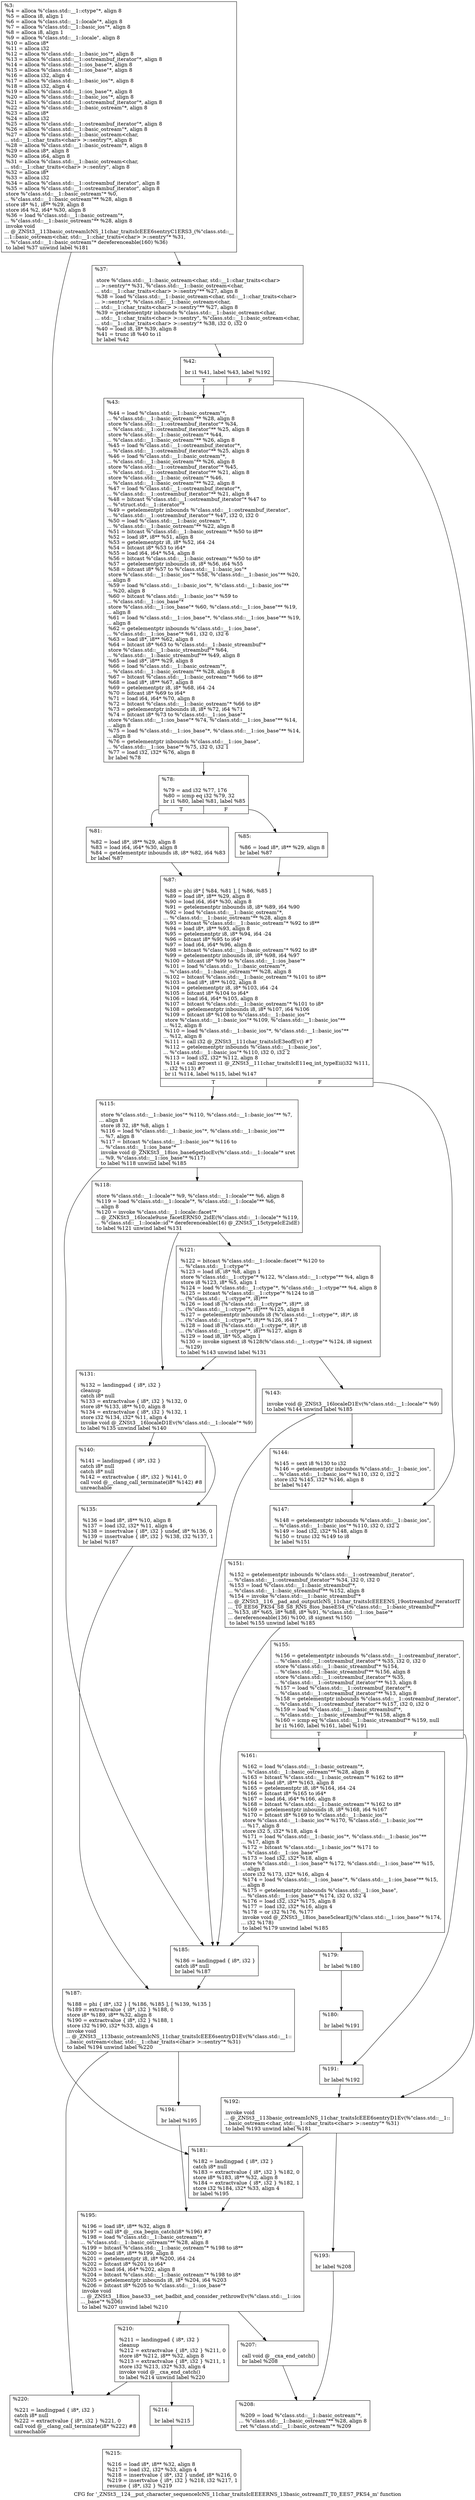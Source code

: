 digraph "CFG for '_ZNSt3__124__put_character_sequenceIcNS_11char_traitsIcEEEERNS_13basic_ostreamIT_T0_EES7_PKS4_m' function" {
	label="CFG for '_ZNSt3__124__put_character_sequenceIcNS_11char_traitsIcEEEERNS_13basic_ostreamIT_T0_EES7_PKS4_m' function";

	Node0x7ffe5bd10d10 [shape=record,label="{%3:\l  %4 = alloca %\"class.std::__1::ctype\"*, align 8\l  %5 = alloca i8, align 1\l  %6 = alloca %\"class.std::__1::locale\"*, align 8\l  %7 = alloca %\"class.std::__1::basic_ios\"*, align 8\l  %8 = alloca i8, align 1\l  %9 = alloca %\"class.std::__1::locale\", align 8\l  %10 = alloca i8*\l  %11 = alloca i32\l  %12 = alloca %\"class.std::__1::basic_ios\"*, align 8\l  %13 = alloca %\"class.std::__1::ostreambuf_iterator\"*, align 8\l  %14 = alloca %\"class.std::__1::ios_base\"*, align 8\l  %15 = alloca %\"class.std::__1::ios_base\"*, align 8\l  %16 = alloca i32, align 4\l  %17 = alloca %\"class.std::__1::basic_ios\"*, align 8\l  %18 = alloca i32, align 4\l  %19 = alloca %\"class.std::__1::ios_base\"*, align 8\l  %20 = alloca %\"class.std::__1::basic_ios\"*, align 8\l  %21 = alloca %\"class.std::__1::ostreambuf_iterator\"*, align 8\l  %22 = alloca %\"class.std::__1::basic_ostream\"*, align 8\l  %23 = alloca i8*\l  %24 = alloca i32\l  %25 = alloca %\"class.std::__1::ostreambuf_iterator\"*, align 8\l  %26 = alloca %\"class.std::__1::basic_ostream\"*, align 8\l  %27 = alloca %\"class.std::__1::basic_ostream\<char,\l... std::__1::char_traits\<char\> \>::sentry\"*, align 8\l  %28 = alloca %\"class.std::__1::basic_ostream\"*, align 8\l  %29 = alloca i8*, align 8\l  %30 = alloca i64, align 8\l  %31 = alloca %\"class.std::__1::basic_ostream\<char,\l... std::__1::char_traits\<char\> \>::sentry\", align 8\l  %32 = alloca i8*\l  %33 = alloca i32\l  %34 = alloca %\"class.std::__1::ostreambuf_iterator\", align 8\l  %35 = alloca %\"class.std::__1::ostreambuf_iterator\", align 8\l  store %\"class.std::__1::basic_ostream\"* %0,\l... %\"class.std::__1::basic_ostream\"** %28, align 8\l  store i8* %1, i8** %29, align 8\l  store i64 %2, i64* %30, align 8\l  %36 = load %\"class.std::__1::basic_ostream\"*,\l... %\"class.std::__1::basic_ostream\"** %28, align 8\l  invoke void\l... @_ZNSt3__113basic_ostreamIcNS_11char_traitsIcEEE6sentryC1ERS3_(%\"class.std::__\l...1::basic_ostream\<char, std::__1::char_traits\<char\> \>::sentry\"* %31,\l... %\"class.std::__1::basic_ostream\"* dereferenceable(160) %36)\l          to label %37 unwind label %181\l}"];
	Node0x7ffe5bd10d10 -> Node0x7ffe5bd10d50;
	Node0x7ffe5bd10d10 -> Node0x7ffe5bd11290;
	Node0x7ffe5bd10d50 [shape=record,label="{%37:\l\l  store %\"class.std::__1::basic_ostream\<char, std::__1::char_traits\<char\>\l... \>::sentry\"* %31, %\"class.std::__1::basic_ostream\<char,\l... std::__1::char_traits\<char\> \>::sentry\"** %27, align 8\l  %38 = load %\"class.std::__1::basic_ostream\<char, std::__1::char_traits\<char\>\l... \>::sentry\"*, %\"class.std::__1::basic_ostream\<char,\l... std::__1::char_traits\<char\> \>::sentry\"** %27, align 8\l  %39 = getelementptr inbounds %\"class.std::__1::basic_ostream\<char,\l... std::__1::char_traits\<char\> \>::sentry\", %\"class.std::__1::basic_ostream\<char,\l... std::__1::char_traits\<char\> \>::sentry\"* %38, i32 0, i32 0\l  %40 = load i8, i8* %39, align 8\l  %41 = trunc i8 %40 to i1\l  br label %42\l}"];
	Node0x7ffe5bd10d50 -> Node0x7ffe5bd10d90;
	Node0x7ffe5bd10d90 [shape=record,label="{%42:\l\l  br i1 %41, label %43, label %192\l|{<s0>T|<s1>F}}"];
	Node0x7ffe5bd10d90:s0 -> Node0x7ffe5bd10dd0;
	Node0x7ffe5bd10d90:s1 -> Node0x7ffe5bd11390;
	Node0x7ffe5bd10dd0 [shape=record,label="{%43:\l\l  %44 = load %\"class.std::__1::basic_ostream\"*,\l... %\"class.std::__1::basic_ostream\"** %28, align 8\l  store %\"class.std::__1::ostreambuf_iterator\"* %34,\l... %\"class.std::__1::ostreambuf_iterator\"** %25, align 8\l  store %\"class.std::__1::basic_ostream\"* %44,\l... %\"class.std::__1::basic_ostream\"** %26, align 8\l  %45 = load %\"class.std::__1::ostreambuf_iterator\"*,\l... %\"class.std::__1::ostreambuf_iterator\"** %25, align 8\l  %46 = load %\"class.std::__1::basic_ostream\"*,\l... %\"class.std::__1::basic_ostream\"** %26, align 8\l  store %\"class.std::__1::ostreambuf_iterator\"* %45,\l... %\"class.std::__1::ostreambuf_iterator\"** %21, align 8\l  store %\"class.std::__1::basic_ostream\"* %46,\l... %\"class.std::__1::basic_ostream\"** %22, align 8\l  %47 = load %\"class.std::__1::ostreambuf_iterator\"*,\l... %\"class.std::__1::ostreambuf_iterator\"** %21, align 8\l  %48 = bitcast %\"class.std::__1::ostreambuf_iterator\"* %47 to\l... %\"struct.std::__1::iterator\"*\l  %49 = getelementptr inbounds %\"class.std::__1::ostreambuf_iterator\",\l... %\"class.std::__1::ostreambuf_iterator\"* %47, i32 0, i32 0\l  %50 = load %\"class.std::__1::basic_ostream\"*,\l... %\"class.std::__1::basic_ostream\"** %22, align 8\l  %51 = bitcast %\"class.std::__1::basic_ostream\"* %50 to i8**\l  %52 = load i8*, i8** %51, align 8\l  %53 = getelementptr i8, i8* %52, i64 -24\l  %54 = bitcast i8* %53 to i64*\l  %55 = load i64, i64* %54, align 8\l  %56 = bitcast %\"class.std::__1::basic_ostream\"* %50 to i8*\l  %57 = getelementptr inbounds i8, i8* %56, i64 %55\l  %58 = bitcast i8* %57 to %\"class.std::__1::basic_ios\"*\l  store %\"class.std::__1::basic_ios\"* %58, %\"class.std::__1::basic_ios\"** %20,\l... align 8\l  %59 = load %\"class.std::__1::basic_ios\"*, %\"class.std::__1::basic_ios\"**\l... %20, align 8\l  %60 = bitcast %\"class.std::__1::basic_ios\"* %59 to\l... %\"class.std::__1::ios_base\"*\l  store %\"class.std::__1::ios_base\"* %60, %\"class.std::__1::ios_base\"** %19,\l... align 8\l  %61 = load %\"class.std::__1::ios_base\"*, %\"class.std::__1::ios_base\"** %19,\l... align 8\l  %62 = getelementptr inbounds %\"class.std::__1::ios_base\",\l... %\"class.std::__1::ios_base\"* %61, i32 0, i32 6\l  %63 = load i8*, i8** %62, align 8\l  %64 = bitcast i8* %63 to %\"class.std::__1::basic_streambuf\"*\l  store %\"class.std::__1::basic_streambuf\"* %64,\l... %\"class.std::__1::basic_streambuf\"** %49, align 8\l  %65 = load i8*, i8** %29, align 8\l  %66 = load %\"class.std::__1::basic_ostream\"*,\l... %\"class.std::__1::basic_ostream\"** %28, align 8\l  %67 = bitcast %\"class.std::__1::basic_ostream\"* %66 to i8**\l  %68 = load i8*, i8** %67, align 8\l  %69 = getelementptr i8, i8* %68, i64 -24\l  %70 = bitcast i8* %69 to i64*\l  %71 = load i64, i64* %70, align 8\l  %72 = bitcast %\"class.std::__1::basic_ostream\"* %66 to i8*\l  %73 = getelementptr inbounds i8, i8* %72, i64 %71\l  %74 = bitcast i8* %73 to %\"class.std::__1::ios_base\"*\l  store %\"class.std::__1::ios_base\"* %74, %\"class.std::__1::ios_base\"** %14,\l... align 8\l  %75 = load %\"class.std::__1::ios_base\"*, %\"class.std::__1::ios_base\"** %14,\l... align 8\l  %76 = getelementptr inbounds %\"class.std::__1::ios_base\",\l... %\"class.std::__1::ios_base\"* %75, i32 0, i32 1\l  %77 = load i32, i32* %76, align 8\l  br label %78\l}"];
	Node0x7ffe5bd10dd0 -> Node0x7ffe5bd10e10;
	Node0x7ffe5bd10e10 [shape=record,label="{%78:\l\l  %79 = and i32 %77, 176\l  %80 = icmp eq i32 %79, 32\l  br i1 %80, label %81, label %85\l|{<s0>T|<s1>F}}"];
	Node0x7ffe5bd10e10:s0 -> Node0x7ffe5bd10e50;
	Node0x7ffe5bd10e10:s1 -> Node0x7ffe5bd10e90;
	Node0x7ffe5bd10e50 [shape=record,label="{%81:\l\l  %82 = load i8*, i8** %29, align 8\l  %83 = load i64, i64* %30, align 8\l  %84 = getelementptr inbounds i8, i8* %82, i64 %83\l  br label %87\l}"];
	Node0x7ffe5bd10e50 -> Node0x7ffe5bd10ed0;
	Node0x7ffe5bd10e90 [shape=record,label="{%85:\l\l  %86 = load i8*, i8** %29, align 8\l  br label %87\l}"];
	Node0x7ffe5bd10e90 -> Node0x7ffe5bd10ed0;
	Node0x7ffe5bd10ed0 [shape=record,label="{%87:\l\l  %88 = phi i8* [ %84, %81 ], [ %86, %85 ]\l  %89 = load i8*, i8** %29, align 8\l  %90 = load i64, i64* %30, align 8\l  %91 = getelementptr inbounds i8, i8* %89, i64 %90\l  %92 = load %\"class.std::__1::basic_ostream\"*,\l... %\"class.std::__1::basic_ostream\"** %28, align 8\l  %93 = bitcast %\"class.std::__1::basic_ostream\"* %92 to i8**\l  %94 = load i8*, i8** %93, align 8\l  %95 = getelementptr i8, i8* %94, i64 -24\l  %96 = bitcast i8* %95 to i64*\l  %97 = load i64, i64* %96, align 8\l  %98 = bitcast %\"class.std::__1::basic_ostream\"* %92 to i8*\l  %99 = getelementptr inbounds i8, i8* %98, i64 %97\l  %100 = bitcast i8* %99 to %\"class.std::__1::ios_base\"*\l  %101 = load %\"class.std::__1::basic_ostream\"*,\l... %\"class.std::__1::basic_ostream\"** %28, align 8\l  %102 = bitcast %\"class.std::__1::basic_ostream\"* %101 to i8**\l  %103 = load i8*, i8** %102, align 8\l  %104 = getelementptr i8, i8* %103, i64 -24\l  %105 = bitcast i8* %104 to i64*\l  %106 = load i64, i64* %105, align 8\l  %107 = bitcast %\"class.std::__1::basic_ostream\"* %101 to i8*\l  %108 = getelementptr inbounds i8, i8* %107, i64 %106\l  %109 = bitcast i8* %108 to %\"class.std::__1::basic_ios\"*\l  store %\"class.std::__1::basic_ios\"* %109, %\"class.std::__1::basic_ios\"**\l... %12, align 8\l  %110 = load %\"class.std::__1::basic_ios\"*, %\"class.std::__1::basic_ios\"**\l... %12, align 8\l  %111 = call i32 @_ZNSt3__111char_traitsIcE3eofEv() #7\l  %112 = getelementptr inbounds %\"class.std::__1::basic_ios\",\l... %\"class.std::__1::basic_ios\"* %110, i32 0, i32 2\l  %113 = load i32, i32* %112, align 8\l  %114 = call zeroext i1 @_ZNSt3__111char_traitsIcE11eq_int_typeEii(i32 %111,\l... i32 %113) #7\l  br i1 %114, label %115, label %147\l|{<s0>T|<s1>F}}"];
	Node0x7ffe5bd10ed0:s0 -> Node0x7ffe5bd10f10;
	Node0x7ffe5bd10ed0:s1 -> Node0x7ffe5bd11110;
	Node0x7ffe5bd10f10 [shape=record,label="{%115:\l\l  store %\"class.std::__1::basic_ios\"* %110, %\"class.std::__1::basic_ios\"** %7,\l... align 8\l  store i8 32, i8* %8, align 1\l  %116 = load %\"class.std::__1::basic_ios\"*, %\"class.std::__1::basic_ios\"**\l... %7, align 8\l  %117 = bitcast %\"class.std::__1::basic_ios\"* %116 to\l... %\"class.std::__1::ios_base\"*\l  invoke void @_ZNKSt3__18ios_base6getlocEv(%\"class.std::__1::locale\"* sret\l... %9, %\"class.std::__1::ios_base\"* %117)\l          to label %118 unwind label %185\l}"];
	Node0x7ffe5bd10f10 -> Node0x7ffe5bd10f50;
	Node0x7ffe5bd10f10 -> Node0x7ffe5bd112d0;
	Node0x7ffe5bd10f50 [shape=record,label="{%118:\l\l  store %\"class.std::__1::locale\"* %9, %\"class.std::__1::locale\"** %6, align 8\l  %119 = load %\"class.std::__1::locale\"*, %\"class.std::__1::locale\"** %6,\l... align 8\l  %120 = invoke %\"class.std::__1::locale::facet\"*\l... @_ZNKSt3__16locale9use_facetERNS0_2idE(%\"class.std::__1::locale\"* %119,\l... %\"class.std::__1::locale::id\"* dereferenceable(16) @_ZNSt3__15ctypeIcE2idE)\l          to label %121 unwind label %131\l}"];
	Node0x7ffe5bd10f50 -> Node0x7ffe5bd10f90;
	Node0x7ffe5bd10f50 -> Node0x7ffe5bd10fd0;
	Node0x7ffe5bd10f90 [shape=record,label="{%121:\l\l  %122 = bitcast %\"class.std::__1::locale::facet\"* %120 to\l... %\"class.std::__1::ctype\"*\l  %123 = load i8, i8* %8, align 1\l  store %\"class.std::__1::ctype\"* %122, %\"class.std::__1::ctype\"** %4, align 8\l  store i8 %123, i8* %5, align 1\l  %124 = load %\"class.std::__1::ctype\"*, %\"class.std::__1::ctype\"** %4, align 8\l  %125 = bitcast %\"class.std::__1::ctype\"* %124 to i8\l... (%\"class.std::__1::ctype\"*, i8)***\l  %126 = load i8 (%\"class.std::__1::ctype\"*, i8)**, i8\l... (%\"class.std::__1::ctype\"*, i8)*** %125, align 8\l  %127 = getelementptr inbounds i8 (%\"class.std::__1::ctype\"*, i8)*, i8\l... (%\"class.std::__1::ctype\"*, i8)** %126, i64 7\l  %128 = load i8 (%\"class.std::__1::ctype\"*, i8)*, i8\l... (%\"class.std::__1::ctype\"*, i8)** %127, align 8\l  %129 = load i8, i8* %5, align 1\l  %130 = invoke signext i8 %128(%\"class.std::__1::ctype\"* %124, i8 signext\l... %129)\l          to label %143 unwind label %131\l}"];
	Node0x7ffe5bd10f90 -> Node0x7ffe5bd11090;
	Node0x7ffe5bd10f90 -> Node0x7ffe5bd10fd0;
	Node0x7ffe5bd10fd0 [shape=record,label="{%131:\l\l  %132 = landingpad \{ i8*, i32 \}\l          cleanup\l          catch i8* null\l  %133 = extractvalue \{ i8*, i32 \} %132, 0\l  store i8* %133, i8** %10, align 8\l  %134 = extractvalue \{ i8*, i32 \} %132, 1\l  store i32 %134, i32* %11, align 4\l  invoke void @_ZNSt3__16localeD1Ev(%\"class.std::__1::locale\"* %9)\l          to label %135 unwind label %140\l}"];
	Node0x7ffe5bd10fd0 -> Node0x7ffe5bd11010;
	Node0x7ffe5bd10fd0 -> Node0x7ffe5bd11050;
	Node0x7ffe5bd11010 [shape=record,label="{%135:\l\l  %136 = load i8*, i8** %10, align 8\l  %137 = load i32, i32* %11, align 4\l  %138 = insertvalue \{ i8*, i32 \} undef, i8* %136, 0\l  %139 = insertvalue \{ i8*, i32 \} %138, i32 %137, 1\l  br label %187\l}"];
	Node0x7ffe5bd11010 -> Node0x7ffe5bd11310;
	Node0x7ffe5bd11050 [shape=record,label="{%140:\l\l  %141 = landingpad \{ i8*, i32 \}\l          catch i8* null\l          catch i8* null\l  %142 = extractvalue \{ i8*, i32 \} %141, 0\l  call void @__clang_call_terminate(i8* %142) #8\l  unreachable\l}"];
	Node0x7ffe5bd11090 [shape=record,label="{%143:\l\l  invoke void @_ZNSt3__16localeD1Ev(%\"class.std::__1::locale\"* %9)\l          to label %144 unwind label %185\l}"];
	Node0x7ffe5bd11090 -> Node0x7ffe5bd110d0;
	Node0x7ffe5bd11090 -> Node0x7ffe5bd112d0;
	Node0x7ffe5bd110d0 [shape=record,label="{%144:\l\l  %145 = sext i8 %130 to i32\l  %146 = getelementptr inbounds %\"class.std::__1::basic_ios\",\l... %\"class.std::__1::basic_ios\"* %110, i32 0, i32 2\l  store i32 %145, i32* %146, align 8\l  br label %147\l}"];
	Node0x7ffe5bd110d0 -> Node0x7ffe5bd11110;
	Node0x7ffe5bd11110 [shape=record,label="{%147:\l\l  %148 = getelementptr inbounds %\"class.std::__1::basic_ios\",\l... %\"class.std::__1::basic_ios\"* %110, i32 0, i32 2\l  %149 = load i32, i32* %148, align 8\l  %150 = trunc i32 %149 to i8\l  br label %151\l}"];
	Node0x7ffe5bd11110 -> Node0x7ffe5bd11150;
	Node0x7ffe5bd11150 [shape=record,label="{%151:\l\l  %152 = getelementptr inbounds %\"class.std::__1::ostreambuf_iterator\",\l... %\"class.std::__1::ostreambuf_iterator\"* %34, i32 0, i32 0\l  %153 = load %\"class.std::__1::basic_streambuf\"*,\l... %\"class.std::__1::basic_streambuf\"** %152, align 8\l  %154 = invoke %\"class.std::__1::basic_streambuf\"*\l... @_ZNSt3__116__pad_and_outputIcNS_11char_traitsIcEEEENS_19ostreambuf_iteratorIT\l..._T0_EES6_PKS4_S8_S8_RNS_8ios_baseES4_(%\"class.std::__1::basic_streambuf\"*\l... %153, i8* %65, i8* %88, i8* %91, %\"class.std::__1::ios_base\"*\l... dereferenceable(136) %100, i8 signext %150)\l          to label %155 unwind label %185\l}"];
	Node0x7ffe5bd11150 -> Node0x7ffe5bd11190;
	Node0x7ffe5bd11150 -> Node0x7ffe5bd112d0;
	Node0x7ffe5bd11190 [shape=record,label="{%155:\l\l  %156 = getelementptr inbounds %\"class.std::__1::ostreambuf_iterator\",\l... %\"class.std::__1::ostreambuf_iterator\"* %35, i32 0, i32 0\l  store %\"class.std::__1::basic_streambuf\"* %154,\l... %\"class.std::__1::basic_streambuf\"** %156, align 8\l  store %\"class.std::__1::ostreambuf_iterator\"* %35,\l... %\"class.std::__1::ostreambuf_iterator\"** %13, align 8\l  %157 = load %\"class.std::__1::ostreambuf_iterator\"*,\l... %\"class.std::__1::ostreambuf_iterator\"** %13, align 8\l  %158 = getelementptr inbounds %\"class.std::__1::ostreambuf_iterator\",\l... %\"class.std::__1::ostreambuf_iterator\"* %157, i32 0, i32 0\l  %159 = load %\"class.std::__1::basic_streambuf\"*,\l... %\"class.std::__1::basic_streambuf\"** %158, align 8\l  %160 = icmp eq %\"class.std::__1::basic_streambuf\"* %159, null\l  br i1 %160, label %161, label %191\l|{<s0>T|<s1>F}}"];
	Node0x7ffe5bd11190:s0 -> Node0x7ffe5bd111d0;
	Node0x7ffe5bd11190:s1 -> Node0x7ffe5bd11350;
	Node0x7ffe5bd111d0 [shape=record,label="{%161:\l\l  %162 = load %\"class.std::__1::basic_ostream\"*,\l... %\"class.std::__1::basic_ostream\"** %28, align 8\l  %163 = bitcast %\"class.std::__1::basic_ostream\"* %162 to i8**\l  %164 = load i8*, i8** %163, align 8\l  %165 = getelementptr i8, i8* %164, i64 -24\l  %166 = bitcast i8* %165 to i64*\l  %167 = load i64, i64* %166, align 8\l  %168 = bitcast %\"class.std::__1::basic_ostream\"* %162 to i8*\l  %169 = getelementptr inbounds i8, i8* %168, i64 %167\l  %170 = bitcast i8* %169 to %\"class.std::__1::basic_ios\"*\l  store %\"class.std::__1::basic_ios\"* %170, %\"class.std::__1::basic_ios\"**\l... %17, align 8\l  store i32 5, i32* %18, align 4\l  %171 = load %\"class.std::__1::basic_ios\"*, %\"class.std::__1::basic_ios\"**\l... %17, align 8\l  %172 = bitcast %\"class.std::__1::basic_ios\"* %171 to\l... %\"class.std::__1::ios_base\"*\l  %173 = load i32, i32* %18, align 4\l  store %\"class.std::__1::ios_base\"* %172, %\"class.std::__1::ios_base\"** %15,\l... align 8\l  store i32 %173, i32* %16, align 4\l  %174 = load %\"class.std::__1::ios_base\"*, %\"class.std::__1::ios_base\"** %15,\l... align 8\l  %175 = getelementptr inbounds %\"class.std::__1::ios_base\",\l... %\"class.std::__1::ios_base\"* %174, i32 0, i32 4\l  %176 = load i32, i32* %175, align 8\l  %177 = load i32, i32* %16, align 4\l  %178 = or i32 %176, %177\l  invoke void @_ZNSt3__18ios_base5clearEj(%\"class.std::__1::ios_base\"* %174,\l... i32 %178)\l          to label %179 unwind label %185\l}"];
	Node0x7ffe5bd111d0 -> Node0x7ffe5bd11210;
	Node0x7ffe5bd111d0 -> Node0x7ffe5bd112d0;
	Node0x7ffe5bd11210 [shape=record,label="{%179:\l\l  br label %180\l}"];
	Node0x7ffe5bd11210 -> Node0x7ffe5bd11250;
	Node0x7ffe5bd11250 [shape=record,label="{%180:\l\l  br label %191\l}"];
	Node0x7ffe5bd11250 -> Node0x7ffe5bd11350;
	Node0x7ffe5bd11290 [shape=record,label="{%181:\l\l  %182 = landingpad \{ i8*, i32 \}\l          catch i8* null\l  %183 = extractvalue \{ i8*, i32 \} %182, 0\l  store i8* %183, i8** %32, align 8\l  %184 = extractvalue \{ i8*, i32 \} %182, 1\l  store i32 %184, i32* %33, align 4\l  br label %195\l}"];
	Node0x7ffe5bd11290 -> Node0x7ffe5bd11450;
	Node0x7ffe5bd112d0 [shape=record,label="{%185:\l\l  %186 = landingpad \{ i8*, i32 \}\l          catch i8* null\l  br label %187\l}"];
	Node0x7ffe5bd112d0 -> Node0x7ffe5bd11310;
	Node0x7ffe5bd11310 [shape=record,label="{%187:\l\l  %188 = phi \{ i8*, i32 \} [ %186, %185 ], [ %139, %135 ]\l  %189 = extractvalue \{ i8*, i32 \} %188, 0\l  store i8* %189, i8** %32, align 8\l  %190 = extractvalue \{ i8*, i32 \} %188, 1\l  store i32 %190, i32* %33, align 4\l  invoke void\l... @_ZNSt3__113basic_ostreamIcNS_11char_traitsIcEEE6sentryD1Ev(%\"class.std::__1::\l...basic_ostream\<char, std::__1::char_traits\<char\> \>::sentry\"* %31)\l          to label %194 unwind label %220\l}"];
	Node0x7ffe5bd11310 -> Node0x7ffe5bd11410;
	Node0x7ffe5bd11310 -> Node0x7ffe5bd115d0;
	Node0x7ffe5bd11350 [shape=record,label="{%191:\l\l  br label %192\l}"];
	Node0x7ffe5bd11350 -> Node0x7ffe5bd11390;
	Node0x7ffe5bd11390 [shape=record,label="{%192:\l\l  invoke void\l... @_ZNSt3__113basic_ostreamIcNS_11char_traitsIcEEE6sentryD1Ev(%\"class.std::__1::\l...basic_ostream\<char, std::__1::char_traits\<char\> \>::sentry\"* %31)\l          to label %193 unwind label %181\l}"];
	Node0x7ffe5bd11390 -> Node0x7ffe5bd113d0;
	Node0x7ffe5bd11390 -> Node0x7ffe5bd11290;
	Node0x7ffe5bd113d0 [shape=record,label="{%193:\l\l  br label %208\l}"];
	Node0x7ffe5bd113d0 -> Node0x7ffe5bd114d0;
	Node0x7ffe5bd11410 [shape=record,label="{%194:\l\l  br label %195\l}"];
	Node0x7ffe5bd11410 -> Node0x7ffe5bd11450;
	Node0x7ffe5bd11450 [shape=record,label="{%195:\l\l  %196 = load i8*, i8** %32, align 8\l  %197 = call i8* @__cxa_begin_catch(i8* %196) #7\l  %198 = load %\"class.std::__1::basic_ostream\"*,\l... %\"class.std::__1::basic_ostream\"** %28, align 8\l  %199 = bitcast %\"class.std::__1::basic_ostream\"* %198 to i8**\l  %200 = load i8*, i8** %199, align 8\l  %201 = getelementptr i8, i8* %200, i64 -24\l  %202 = bitcast i8* %201 to i64*\l  %203 = load i64, i64* %202, align 8\l  %204 = bitcast %\"class.std::__1::basic_ostream\"* %198 to i8*\l  %205 = getelementptr inbounds i8, i8* %204, i64 %203\l  %206 = bitcast i8* %205 to %\"class.std::__1::ios_base\"*\l  invoke void\l... @_ZNSt3__18ios_base33__set_badbit_and_consider_rethrowEv(%\"class.std::__1::ios\l..._base\"* %206)\l          to label %207 unwind label %210\l}"];
	Node0x7ffe5bd11450 -> Node0x7ffe5bd11490;
	Node0x7ffe5bd11450 -> Node0x7ffe5bd11510;
	Node0x7ffe5bd11490 [shape=record,label="{%207:\l\l  call void @__cxa_end_catch()\l  br label %208\l}"];
	Node0x7ffe5bd11490 -> Node0x7ffe5bd114d0;
	Node0x7ffe5bd114d0 [shape=record,label="{%208:\l\l  %209 = load %\"class.std::__1::basic_ostream\"*,\l... %\"class.std::__1::basic_ostream\"** %28, align 8\l  ret %\"class.std::__1::basic_ostream\"* %209\l}"];
	Node0x7ffe5bd11510 [shape=record,label="{%210:\l\l  %211 = landingpad \{ i8*, i32 \}\l          cleanup\l  %212 = extractvalue \{ i8*, i32 \} %211, 0\l  store i8* %212, i8** %32, align 8\l  %213 = extractvalue \{ i8*, i32 \} %211, 1\l  store i32 %213, i32* %33, align 4\l  invoke void @__cxa_end_catch()\l          to label %214 unwind label %220\l}"];
	Node0x7ffe5bd11510 -> Node0x7ffe5bd11550;
	Node0x7ffe5bd11510 -> Node0x7ffe5bd115d0;
	Node0x7ffe5bd11550 [shape=record,label="{%214:\l\l  br label %215\l}"];
	Node0x7ffe5bd11550 -> Node0x7ffe5bd11590;
	Node0x7ffe5bd11590 [shape=record,label="{%215:\l\l  %216 = load i8*, i8** %32, align 8\l  %217 = load i32, i32* %33, align 4\l  %218 = insertvalue \{ i8*, i32 \} undef, i8* %216, 0\l  %219 = insertvalue \{ i8*, i32 \} %218, i32 %217, 1\l  resume \{ i8*, i32 \} %219\l}"];
	Node0x7ffe5bd115d0 [shape=record,label="{%220:\l\l  %221 = landingpad \{ i8*, i32 \}\l          catch i8* null\l  %222 = extractvalue \{ i8*, i32 \} %221, 0\l  call void @__clang_call_terminate(i8* %222) #8\l  unreachable\l}"];
}
